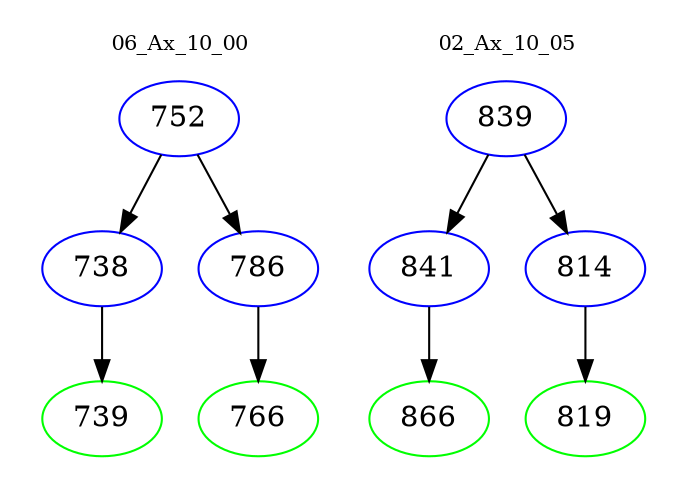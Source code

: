 digraph{
subgraph cluster_0 {
color = white
label = "06_Ax_10_00";
fontsize=10;
T0_752 [label="752", color="blue"]
T0_752 -> T0_738 [color="black"]
T0_738 [label="738", color="blue"]
T0_738 -> T0_739 [color="black"]
T0_739 [label="739", color="green"]
T0_752 -> T0_786 [color="black"]
T0_786 [label="786", color="blue"]
T0_786 -> T0_766 [color="black"]
T0_766 [label="766", color="green"]
}
subgraph cluster_1 {
color = white
label = "02_Ax_10_05";
fontsize=10;
T1_839 [label="839", color="blue"]
T1_839 -> T1_841 [color="black"]
T1_841 [label="841", color="blue"]
T1_841 -> T1_866 [color="black"]
T1_866 [label="866", color="green"]
T1_839 -> T1_814 [color="black"]
T1_814 [label="814", color="blue"]
T1_814 -> T1_819 [color="black"]
T1_819 [label="819", color="green"]
}
}
